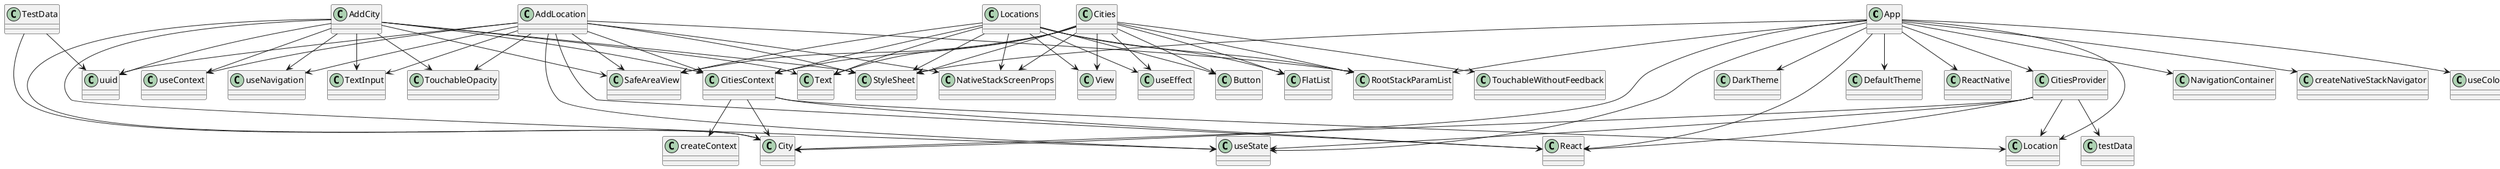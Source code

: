 ' @startuml

' skinparam component {
'   BackgroundColor #FFFFFF
'   BorderColor #000000
'   ArrowColor #000000
' }

' !define SCREEN_SIZE 800x600

' package "Screens" {
'   [Cities] as cities
'   [AddCity] as addCity
'   [Locations] as locations
'   [AddLocation] as addLocation
'   [Info] as info
' }

' package "Context" {
'   [CitiesContext] as citiesContext
' }

' package "Navigation" {
'   [Stack.Navigator] as stackNavigator
' }

' package "Provider" {
'   [CitiesProvider] as citiesProvider
' }

' [cities] --> [locations] : "navigateToLocations()"
' [cities] --> [addCity] : "navigateToAddCity()"
' [locations] --> [addLocation] : "navigateToAddLocation()"
' [cities] --> [info] : "navigateToInfo()"
' [addLocation] --> [citiesContext] : "addLocation()"
' [addCity] --> [citiesContext] : "addCity()"
' [citiesProvider] --> [citiesContext] : "provide cities"
' [stackNavigator] --> [citiesProvider] : "accesses"
' [stackNavigator] --> [cities] : "renders"
' [stackNavigator] --> [addCity] : "renders"
' [stackNavigator] --> [locations] : "renders"
' [stackNavigator] --> [addLocation] : "renders"
' [stackNavigator] --> [info] : "renders"


' @enduml

' @startuml Cities

' skinparam component {
'   BackgroundColor #FFFFFF
'   BorderColor #000000
'   ArrowColor #000000
' }

' !define SCREEN_SIZE 800x600

' package "Screens" {
'   [Cities] as cities
'   [AddCity] as addCity
'   [Locations] as locations
'   [AddLocation] as addLocation
'   [Info] as info
' }

' package "Context" {
'   [CitiesContext] as citiesContext
' }

' package "Navigation" {
'   [NavigationContainer] as navigationContainer
'   [StackNavigator] as stackNavigator
' }

' package "Provider" {
'   [CitiesProvider] as citiesProvider
' }

' package "Test data" {
'   [TestData] as testData
' }

' navigationContainer --> citiesProvider : Contains
' citiesProvider --> stackNavigator : Contains

' stackNavigator --> cities : Renders
' stackNavigator --> addCity : Renders
' stackNavigator --> locations : Renders
' stackNavigator --> addLocation : Renders
' stackNavigator --> info : Renders

' stackNavigator --> citiesContext : Provides cities and setCities
' cities --> citiesContext : Receives cities and setCities
' addCity --> citiesContext : Receives cities and setCities

' stackNavigator --> testData : Uses test data

' @enduml

@startuml

class App
class TestData
class CitiesContext
class CitiesProvider
class AddLocation
class Locations
class Cities
class AddCity

App --> City
App --> Location
App --> RootStackParamList
App --> CitiesProvider
App --> NavigationContainer
App --> createNativeStackNavigator
App --> useState
App --> useColorScheme
App --> DarkTheme
App --> DefaultTheme
App --> StyleSheet
App --> React
App --> ReactNative

TestData --> City
TestData --> uuid

CitiesContext --> City
CitiesContext --> Location
CitiesContext --> React
CitiesContext --> createContext

CitiesProvider --> City
CitiesProvider --> Location
CitiesProvider --> React
CitiesProvider --> testData
CitiesProvider --> useState

AddLocation --> useContext
AddLocation --> useState
AddLocation --> useNavigation
AddLocation --> StyleSheet
AddLocation --> React
AddLocation --> TextInput
AddLocation --> TouchableOpacity
AddLocation --> SafeAreaView
AddLocation --> NativeStackScreenProps
AddLocation --> uuid
AddLocation --> CitiesContext
AddLocation --> RootStackParamList

Locations --> useEffect
Locations --> Button
Locations --> FlatList
Locations --> StyleSheet
Locations --> Text
Locations --> View
Locations --> NativeStackScreenProps
Locations --> SafeAreaView
Locations --> CitiesContext
Locations --> RootStackParamList

Cities --> useEffect
Cities --> Button
Cities --> FlatList
Cities --> StyleSheet
Cities --> Text
Cities --> TouchableWithoutFeedback
Cities --> View
Cities --> NativeStackScreenProps
Cities --> SafeAreaView
Cities --> CitiesContext
Cities --> RootStackParamList

AddCity --> useContext
AddCity --> useState
AddCity --> SafeAreaView
AddCity --> StyleSheet
AddCity --> Text
AddCity --> TextInput
AddCity --> TouchableOpacity
AddCity --> useNavigation
AddCity --> CitiesContext
AddCity --> uuid
AddCity --> City

@enduml
